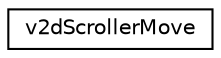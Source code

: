 digraph G
{
  edge [fontname="Helvetica",fontsize="10",labelfontname="Helvetica",labelfontsize="10"];
  node [fontname="Helvetica",fontsize="10",shape=record];
  rankdir=LR;
  Node1 [label="v2dScrollerMove",height=0.2,width=0.4,color="black", fillcolor="white", style="filled",URL="$dd/d26/structv2dScrollerMove.html"];
}
